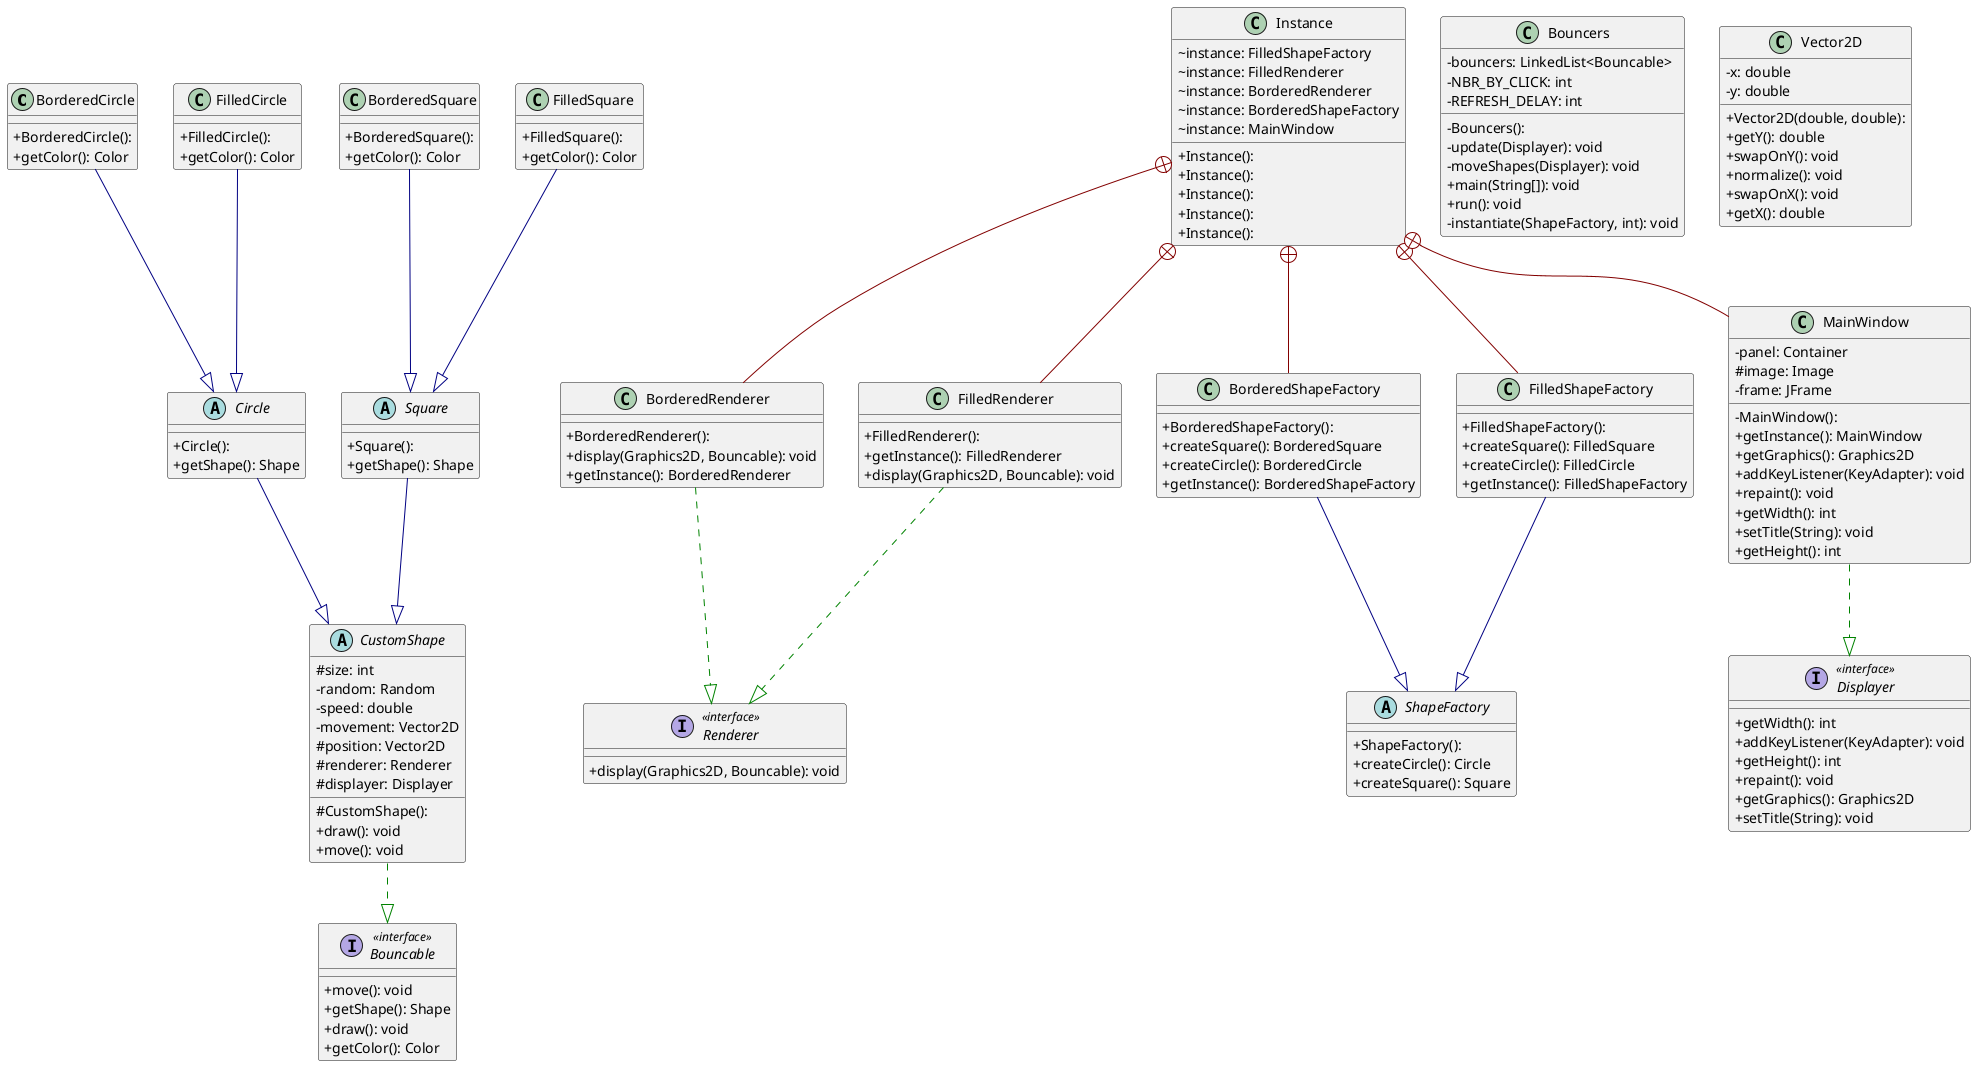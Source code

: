 @startuml Shapes_L2

skinparam classAttributeIconSize 0

class BorderedCircle {
  + BorderedCircle(): 
  + getColor(): Color
}
class BorderedRenderer {
  + BorderedRenderer(): 
  + display(Graphics2D, Bouncable): void
  + getInstance(): BorderedRenderer
}
class BorderedShapeFactory {
  + BorderedShapeFactory(): 
  + createSquare(): BorderedSquare
  + createCircle(): BorderedCircle
  + getInstance(): BorderedShapeFactory
}
class BorderedSquare {
  + BorderedSquare(): 
  + getColor(): Color
}
interface Bouncable << interface >> {
  + move(): void
  + getShape(): Shape
  + draw(): void
  + getColor(): Color
}
class Bouncers {
  - Bouncers(): 
  - bouncers: LinkedList<Bouncable>
  - NBR_BY_CLICK: int
  - REFRESH_DELAY: int
  - update(Displayer): void
  - moveShapes(Displayer): void
  + main(String[]): void
  + run(): void
  - instantiate(ShapeFactory, int): void
}
abstract class Circle {
  + Circle(): 
  + getShape(): Shape
}
abstract class CustomShape {
  # CustomShape(): 
  # size: int
  - random: Random
  - speed: double
  - movement: Vector2D
  # position: Vector2D
  # renderer: Renderer
  # displayer: Displayer
  + draw(): void
  + move(): void
}
interface Displayer << interface >> {
  + getWidth(): int
  + addKeyListener(KeyAdapter): void
  + getHeight(): int
  + repaint(): void
  + getGraphics(): Graphics2D
  + setTitle(String): void
}
class FilledCircle {
  + FilledCircle(): 
  + getColor(): Color
}
class FilledRenderer {
  + FilledRenderer(): 
  + getInstance(): FilledRenderer
  + display(Graphics2D, Bouncable): void
}
class FilledShapeFactory {
  + FilledShapeFactory(): 
  + createSquare(): FilledSquare
  + createCircle(): FilledCircle
  + getInstance(): FilledShapeFactory
}
class FilledSquare {
  + FilledSquare(): 
  + getColor(): Color
}
class Instance {
  + Instance(): 
  ~ instance: FilledShapeFactory
}
class Instance {
  + Instance(): 
  ~ instance: FilledRenderer
}
class Instance {
  + Instance(): 
  ~ instance: BorderedRenderer
}
class Instance {
  + Instance(): 
  ~ instance: BorderedShapeFactory
}
class Instance {
  + Instance(): 
  ~ instance: MainWindow
}
class MainWindow {
  - MainWindow(): 
  - panel: Container
  # image: Image
  - frame: JFrame
  + getInstance(): MainWindow
  + getGraphics(): Graphics2D
  + addKeyListener(KeyAdapter): void
  + repaint(): void
  + getWidth(): int
  + setTitle(String): void
  + getHeight(): int
}
interface Renderer << interface >> {
  + display(Graphics2D, Bouncable): void
}
abstract class ShapeFactory {
  + ShapeFactory(): 
  + createCircle(): Circle
  + createSquare(): Square
}
abstract class Square {
  + Square(): 
  + getShape(): Shape
}
class Vector2D {
  + Vector2D(double, double): 
  - x: double
  - y: double
  + getY(): double
  + swapOnY(): void
  + normalize(): void
  + swapOnX(): void
  + getX(): double
}

BorderedCircle        -[#000082,plain]-^  Circle               
BorderedRenderer      -[#008200,dashed]-^  Renderer             
BorderedShapeFactory  -[#000082,plain]-^  ShapeFactory         
BorderedSquare        -[#000082,plain]-^  Square               
Circle                -[#000082,plain]-^  CustomShape          
CustomShape           -[#008200,dashed]-^  Bouncable            
FilledCircle          -[#000082,plain]-^  Circle               
FilledRenderer        -[#008200,dashed]-^  Renderer             
FilledShapeFactory    -[#000082,plain]-^  ShapeFactory         
FilledSquare          -[#000082,plain]-^  Square               
Instance              +-[#820000,plain]-  BorderedRenderer     
Instance              +-[#820000,plain]-  BorderedShapeFactory 
Instance              +-[#820000,plain]-  FilledRenderer       
Instance              +-[#820000,plain]-  FilledShapeFactory   
Instance              +-[#820000,plain]-  MainWindow           
MainWindow            -[#008200,dashed]-^  Displayer            
Square                -[#000082,plain]-^  CustomShape          
@enduml
